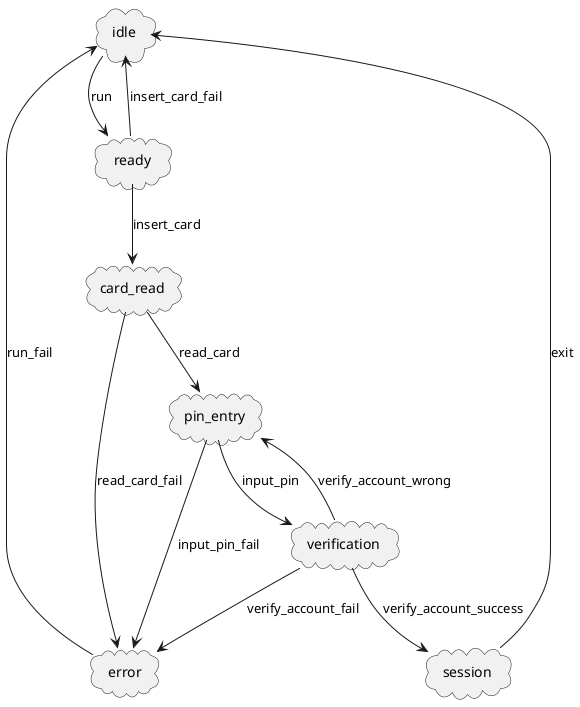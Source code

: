 @startuml

'left to right direction

package idle <<Cloud>> {
}

package ready <<Cloud>> {
}

package error <<Cloud>> {
}

package card_read <<Cloud>> {
}

package pin_entry <<Cloud>> {
}

package verification <<Cloud>> {
}

package session <<Cloud>> {
}


idle --> ready : run
error --> idle : run_fail

ready --> card_read : insert_card
ready --> idle : insert_card_fail

card_read --> pin_entry : read_card
card_read --> error : read_card_fail

pin_entry --> verification : input_pin
pin_entry --> error : input_pin_fail

verification --> error : verify_account_fail
verification --> pin_entry : verify_account_wrong
verification --> session : verify_account_success

session --> idle : exit

@enduml